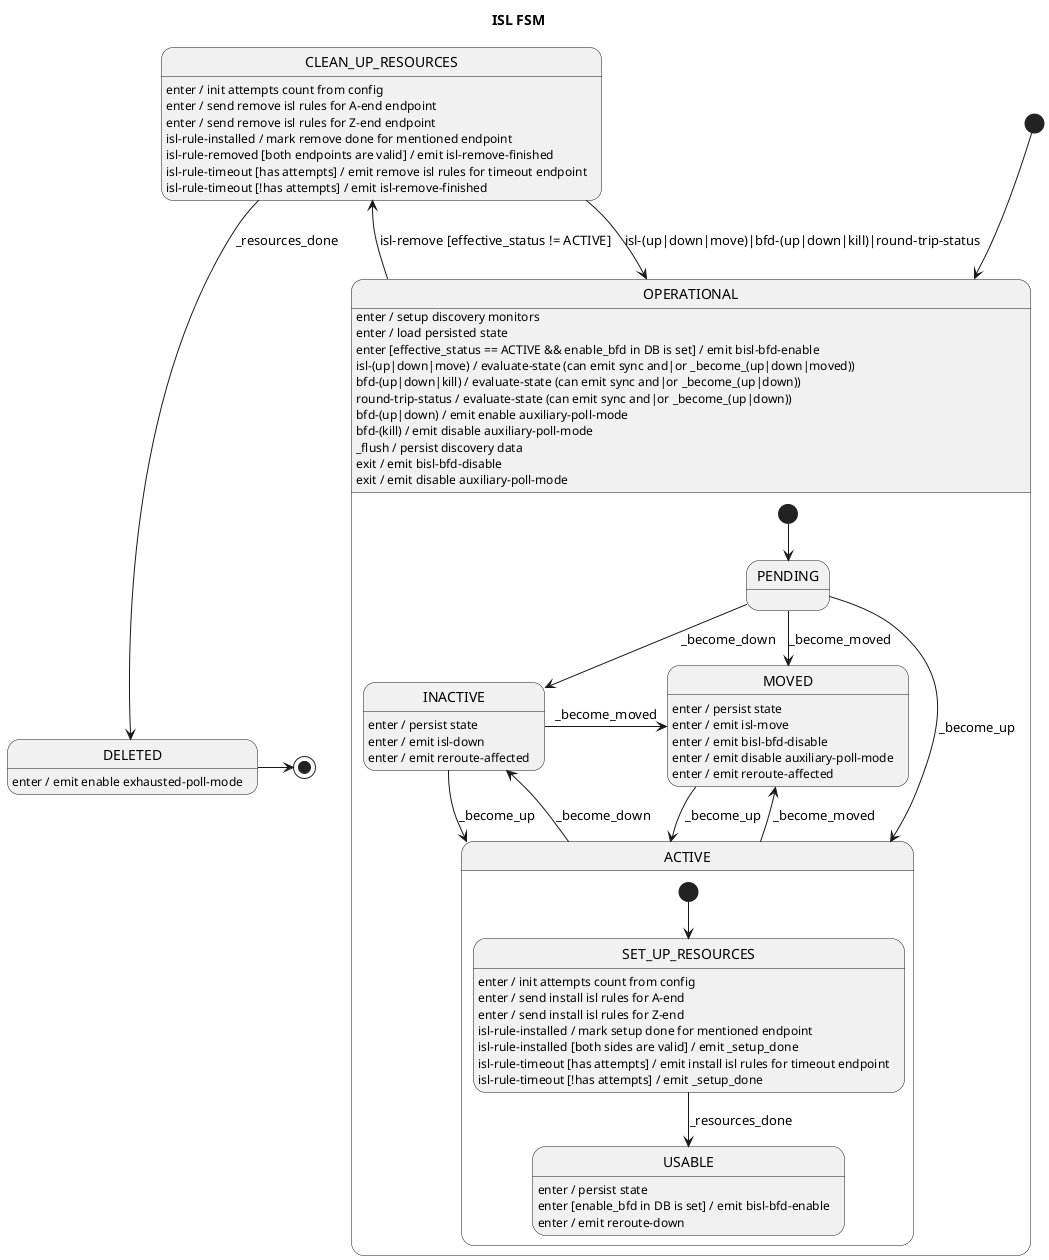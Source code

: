 Internal data:
* reference
* effective-status
* port-state-monitor
* poll-monitor
* bfd-monitor
* round-trip-monitor

Input signals:
* isl-up
* isl-down
* isl-move
* BFD-up
* BFD-down
* round-trip-status

Internal(self-injected) signals
* _become_down

Output signals:
* bisl-up (notify BFD-port, notify reroute)
* bisl-down (notify reroute)
* bisl-bfd-enable
* bisl-bfd-disable
* isl-move

@startuml
title ISL FSM

[*] --> OPERATIONAL

state OPERATIONAL {
    [*] --> PENDING

    PENDING --> ACTIVE : _become_up
    PENDING --> INACTIVE : _become_down
    PENDING --> MOVED : _become_moved

    state ACTIVE {
        [*] --> SET_UP_RESOURCES

        SET_UP_RESOURCES --> USABLE : _resources_done
        SET_UP_RESOURCES : enter / init attempts count from config
        SET_UP_RESOURCES : enter / send install isl rules for A-end
        SET_UP_RESOURCES : enter / send install isl rules for Z-end
        SET_UP_RESOURCES : isl-rule-installed / mark setup done for mentioned endpoint
        SET_UP_RESOURCES : isl-rule-installed [both sides are valid] / emit _setup_done
        SET_UP_RESOURCES : isl-rule-timeout [has attempts] / emit install isl rules for timeout endpoint
        SET_UP_RESOURCES : isl-rule-timeout [!has attempts] / emit _setup_done

        USABLE : enter / persist state
        USABLE : enter [enable_bfd in DB is set] / emit bisl-bfd-enable
        USABLE : enter / emit reroute-down
    }
    ACTIVE --> INACTIVE : _become_down
    ACTIVE --> MOVED : _become_moved

    INACTIVE --> ACTIVE : _become_up
    INACTIVE -r-> MOVED : _become_moved
    INACTIVE : enter / persist state
    INACTIVE : enter / emit isl-down
    INACTIVE : enter / emit reroute-affected

    MOVED --> ACTIVE : _become_up
    MOVED : enter / persist state
    MOVED : enter / emit isl-move
    MOVED : enter / emit bisl-bfd-disable
    MOVED : enter / emit disable auxiliary-poll-mode
    MOVED : enter / emit reroute-affected
}
OPERATIONAL --> CLEAN_UP_RESOURCES : isl-remove [effective_status != ACTIVE]
OPERATIONAL : enter / setup discovery monitors
OPERATIONAL : enter / load persisted state
OPERATIONAL : enter [effective_status == ACTIVE && enable_bfd in DB is set] / emit bisl-bfd-enable
OPERATIONAL : isl-(up|down|move) / evaluate-state (can emit sync and|or _become_(up|down|moved))
OPERATIONAL : bfd-(up|down|kill) / evaluate-state (can emit sync and|or _become_(up|down))
OPERATIONAL : round-trip-status / evaluate-state (can emit sync and|or _become_(up|down))
OPERATIONAL : bfd-(up|down) / emit enable auxiliary-poll-mode
OPERATIONAL : bfd-(kill) / emit disable auxiliary-poll-mode
OPERATIONAL : _flush / persist discovery data
OPERATIONAL : exit / emit bisl-bfd-disable
OPERATIONAL : exit / emit disable auxiliary-poll-mode

CLEAN_UP_RESOURCES : enter / init attempts count from config
CLEAN_UP_RESOURCES : enter / send remove isl rules for A-end endpoint
CLEAN_UP_RESOURCES : enter / send remove isl rules for Z-end endpoint
CLEAN_UP_RESOURCES : isl-rule-installed / mark remove done for mentioned endpoint
CLEAN_UP_RESOURCES : isl-rule-removed [both endpoints are valid] / emit isl-remove-finished
CLEAN_UP_RESOURCES : isl-rule-timeout [has attempts] / emit remove isl rules for timeout endpoint
CLEAN_UP_RESOURCES : isl-rule-timeout [!has attempts] / emit isl-remove-finished
CLEAN_UP_RESOURCES --> DELETED : _resources_done
CLEAN_UP_RESOURCES --> OPERATIONAL : isl-(up|down|move)|bfd-(up|down|kill)|round-trip-status

DELETED -> [*]
DELETED : enter / emit enable exhausted-poll-mode
@enduml
